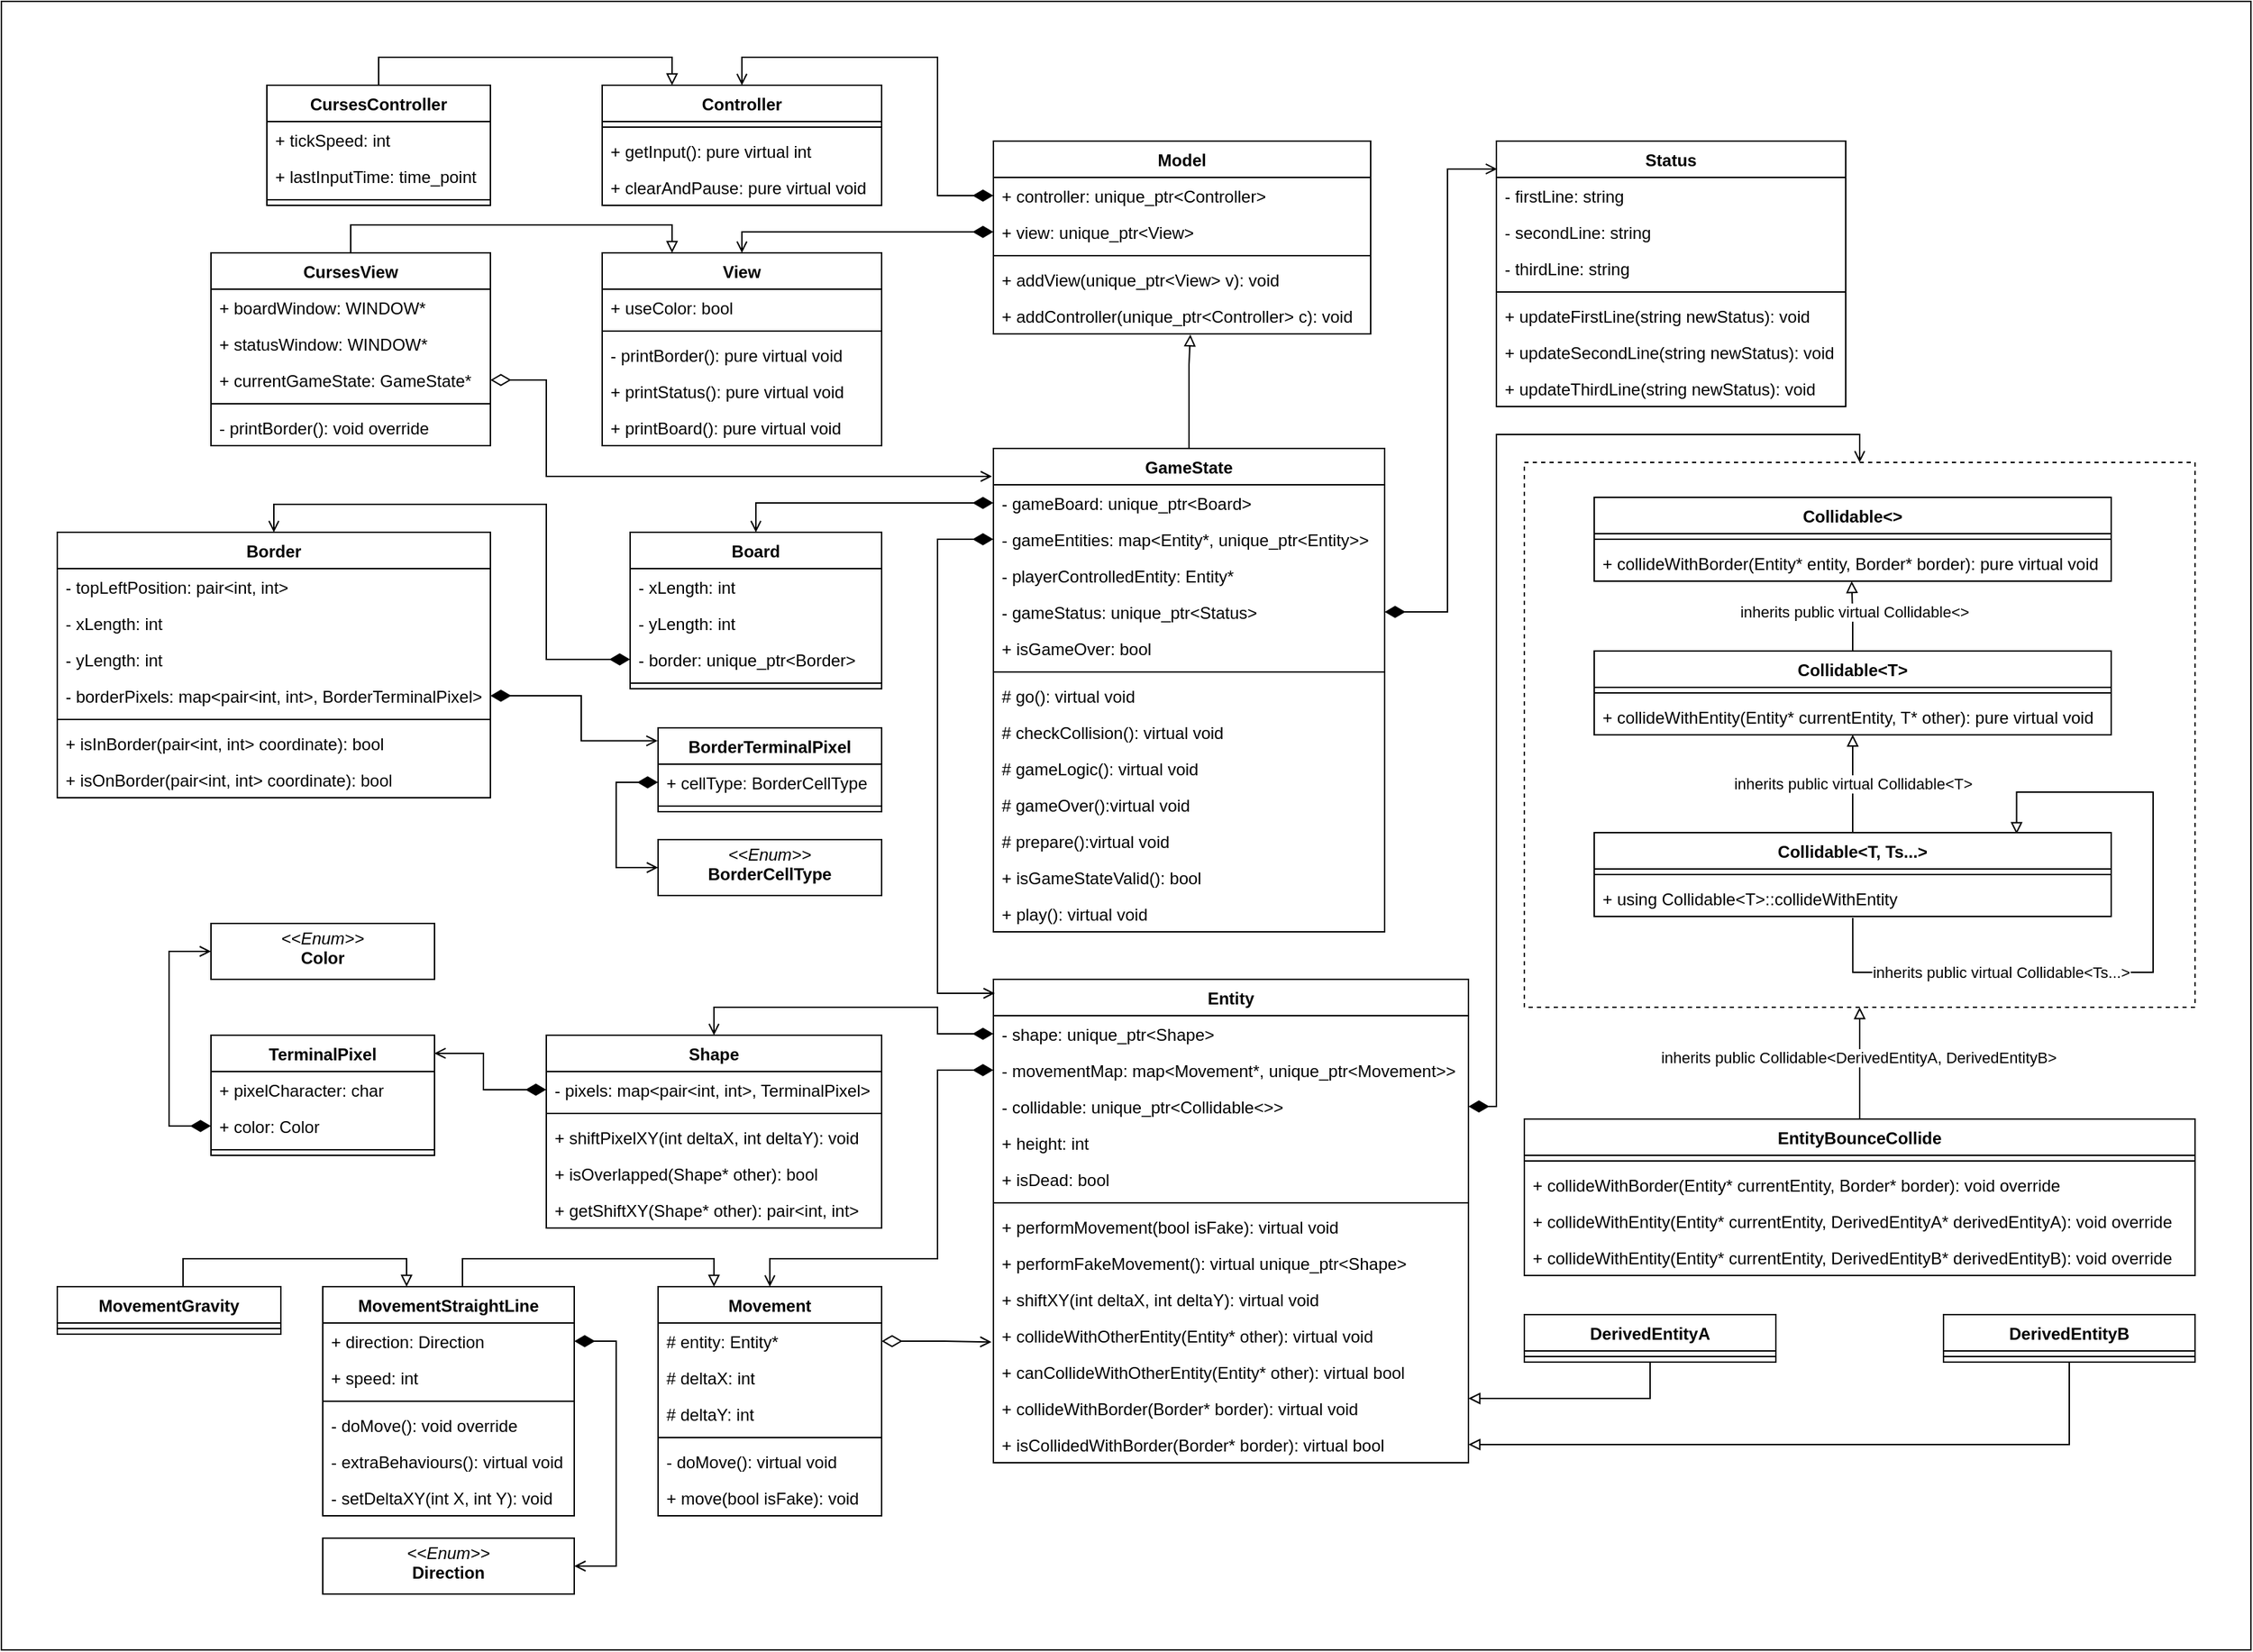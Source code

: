 <mxfile version="16.1.2" type="device"><diagram id="HzF0-aDVmrOK0U-vPDNI" name="Page-1"><mxGraphModel dx="2835" dy="1307" grid="1" gridSize="10" guides="1" tooltips="1" connect="1" arrows="1" fold="1" page="0" pageScale="1" pageWidth="850" pageHeight="1100" background="#ffffff" math="0" shadow="0"><root><mxCell id="0"/><mxCell id="1" parent="0"/><mxCell id="6IeJX4TeoGijfbnLctd6-26" value="" style="edgeStyle=orthogonalEdgeStyle;rounded=0;orthogonalLoop=1;jettySize=auto;html=1;endArrow=block;endFill=0;entryX=0.25;entryY=0;entryDx=0;entryDy=0;exitX=0.5;exitY=0;exitDx=0;exitDy=0;" edge="1" parent="1" source="6IeJX4TeoGijfbnLctd6-85" target="6IeJX4TeoGijfbnLctd6-92"><mxGeometry relative="1" as="geometry"><mxPoint x="-80" y="359" as="sourcePoint"/><mxPoint y="359" as="targetPoint"/><Array as="points"><mxPoint x="-180" y="300"/><mxPoint x="50" y="300"/></Array></mxGeometry></mxCell><mxCell id="6IeJX4TeoGijfbnLctd6-34" value="" style="edgeStyle=orthogonalEdgeStyle;rounded=0;orthogonalLoop=1;jettySize=auto;html=1;startArrow=none;startFill=0;endArrow=block;endFill=0;startSize=12;endSize=6;exitX=0.5;exitY=0;exitDx=0;exitDy=0;entryX=0.25;entryY=0;entryDx=0;entryDy=0;" edge="1" parent="1" source="6IeJX4TeoGijfbnLctd6-65" target="6IeJX4TeoGijfbnLctd6-70"><mxGeometry relative="1" as="geometry"><mxPoint x="-120" y="243" as="sourcePoint"/><mxPoint x="-40" y="242.682" as="targetPoint"/><Array as="points"><mxPoint x="-160" y="180"/><mxPoint x="50" y="180"/></Array></mxGeometry></mxCell><mxCell id="6IeJX4TeoGijfbnLctd6-54" value="BorderTerminalPixel" style="swimlane;fontStyle=1;align=center;verticalAlign=top;childLayout=stackLayout;horizontal=1;startSize=26;horizontalStack=0;resizeParent=1;resizeParentMax=0;resizeLast=0;collapsible=1;marginBottom=0;" vertex="1" parent="1"><mxGeometry x="40" y="660" width="160" height="60" as="geometry"/></mxCell><mxCell id="6IeJX4TeoGijfbnLctd6-55" value="+ cellType: BorderCellType" style="text;strokeColor=none;fillColor=none;align=left;verticalAlign=top;spacingLeft=4;spacingRight=4;overflow=hidden;rotatable=0;points=[[0,0.5],[1,0.5]];portConstraint=eastwest;" vertex="1" parent="6IeJX4TeoGijfbnLctd6-54"><mxGeometry y="26" width="160" height="26" as="geometry"/></mxCell><mxCell id="6IeJX4TeoGijfbnLctd6-56" value="" style="line;strokeWidth=1;fillColor=none;align=left;verticalAlign=middle;spacingTop=-1;spacingLeft=3;spacingRight=3;rotatable=0;labelPosition=right;points=[];portConstraint=eastwest;" vertex="1" parent="6IeJX4TeoGijfbnLctd6-54"><mxGeometry y="52" width="160" height="8" as="geometry"/></mxCell><mxCell id="6IeJX4TeoGijfbnLctd6-65" value="CursesController" style="swimlane;fontStyle=1;align=center;verticalAlign=top;childLayout=stackLayout;horizontal=1;startSize=26;horizontalStack=0;resizeParent=1;resizeParentMax=0;resizeLast=0;collapsible=1;marginBottom=0;" vertex="1" parent="1"><mxGeometry x="-240" y="200" width="160" height="86" as="geometry"/></mxCell><mxCell id="6IeJX4TeoGijfbnLctd6-69" value="+ tickSpeed: int" style="text;strokeColor=none;fillColor=none;align=left;verticalAlign=top;spacingLeft=4;spacingRight=4;overflow=hidden;rotatable=0;points=[[0,0.5],[1,0.5]];portConstraint=eastwest;" vertex="1" parent="6IeJX4TeoGijfbnLctd6-65"><mxGeometry y="26" width="160" height="26" as="geometry"/></mxCell><mxCell id="6IeJX4TeoGijfbnLctd6-66" value="+ lastInputTime: time_point" style="text;strokeColor=none;fillColor=none;align=left;verticalAlign=top;spacingLeft=4;spacingRight=4;overflow=hidden;rotatable=0;points=[[0,0.5],[1,0.5]];portConstraint=eastwest;" vertex="1" parent="6IeJX4TeoGijfbnLctd6-65"><mxGeometry y="52" width="160" height="26" as="geometry"/></mxCell><mxCell id="6IeJX4TeoGijfbnLctd6-67" value="" style="line;strokeWidth=1;fillColor=none;align=left;verticalAlign=middle;spacingTop=-1;spacingLeft=3;spacingRight=3;rotatable=0;labelPosition=right;points=[];portConstraint=eastwest;" vertex="1" parent="6IeJX4TeoGijfbnLctd6-65"><mxGeometry y="78" width="160" height="8" as="geometry"/></mxCell><mxCell id="6IeJX4TeoGijfbnLctd6-70" value="Controller" style="swimlane;fontStyle=1;align=center;verticalAlign=top;childLayout=stackLayout;horizontal=1;startSize=26;horizontalStack=0;resizeParent=1;resizeParentMax=0;resizeLast=0;collapsible=1;marginBottom=0;" vertex="1" parent="1"><mxGeometry y="200" width="200" height="86" as="geometry"/></mxCell><mxCell id="6IeJX4TeoGijfbnLctd6-72" value="" style="line;strokeWidth=1;fillColor=none;align=left;verticalAlign=middle;spacingTop=-1;spacingLeft=3;spacingRight=3;rotatable=0;labelPosition=right;points=[];portConstraint=eastwest;" vertex="1" parent="6IeJX4TeoGijfbnLctd6-70"><mxGeometry y="26" width="200" height="8" as="geometry"/></mxCell><mxCell id="6IeJX4TeoGijfbnLctd6-73" value="+ getInput(): pure virtual int" style="text;strokeColor=none;fillColor=none;align=left;verticalAlign=top;spacingLeft=4;spacingRight=4;overflow=hidden;rotatable=0;points=[[0,0.5],[1,0.5]];portConstraint=eastwest;" vertex="1" parent="6IeJX4TeoGijfbnLctd6-70"><mxGeometry y="34" width="200" height="26" as="geometry"/></mxCell><mxCell id="6IeJX4TeoGijfbnLctd6-74" value="+ clearAndPause: pure virtual void" style="text;strokeColor=none;fillColor=none;align=left;verticalAlign=top;spacingLeft=4;spacingRight=4;overflow=hidden;rotatable=0;points=[[0,0.5],[1,0.5]];portConstraint=eastwest;" vertex="1" parent="6IeJX4TeoGijfbnLctd6-70"><mxGeometry y="60" width="200" height="26" as="geometry"/></mxCell><mxCell id="6IeJX4TeoGijfbnLctd6-85" value="CursesView" style="swimlane;fontStyle=1;align=center;verticalAlign=top;childLayout=stackLayout;horizontal=1;startSize=26;horizontalStack=0;resizeParent=1;resizeParentMax=0;resizeLast=0;collapsible=1;marginBottom=0;" vertex="1" parent="1"><mxGeometry x="-280" y="320" width="200" height="138" as="geometry"/></mxCell><mxCell id="6IeJX4TeoGijfbnLctd6-86" value="+ boardWindow: WINDOW*" style="text;strokeColor=none;fillColor=none;align=left;verticalAlign=top;spacingLeft=4;spacingRight=4;overflow=hidden;rotatable=0;points=[[0,0.5],[1,0.5]];portConstraint=eastwest;" vertex="1" parent="6IeJX4TeoGijfbnLctd6-85"><mxGeometry y="26" width="200" height="26" as="geometry"/></mxCell><mxCell id="6IeJX4TeoGijfbnLctd6-90" value="+ statusWindow: WINDOW*" style="text;strokeColor=none;fillColor=none;align=left;verticalAlign=top;spacingLeft=4;spacingRight=4;overflow=hidden;rotatable=0;points=[[0,0.5],[1,0.5]];portConstraint=eastwest;" vertex="1" parent="6IeJX4TeoGijfbnLctd6-85"><mxGeometry y="52" width="200" height="26" as="geometry"/></mxCell><mxCell id="6IeJX4TeoGijfbnLctd6-91" value="+ currentGameState: GameState*" style="text;strokeColor=none;fillColor=none;align=left;verticalAlign=top;spacingLeft=4;spacingRight=4;overflow=hidden;rotatable=0;points=[[0,0.5],[1,0.5]];portConstraint=eastwest;" vertex="1" parent="6IeJX4TeoGijfbnLctd6-85"><mxGeometry y="78" width="200" height="26" as="geometry"/></mxCell><mxCell id="6IeJX4TeoGijfbnLctd6-87" value="" style="line;strokeWidth=1;fillColor=none;align=left;verticalAlign=middle;spacingTop=-1;spacingLeft=3;spacingRight=3;rotatable=0;labelPosition=right;points=[];portConstraint=eastwest;" vertex="1" parent="6IeJX4TeoGijfbnLctd6-85"><mxGeometry y="104" width="200" height="8" as="geometry"/></mxCell><mxCell id="6IeJX4TeoGijfbnLctd6-88" value="- printBorder(): void override" style="text;strokeColor=none;fillColor=none;align=left;verticalAlign=top;spacingLeft=4;spacingRight=4;overflow=hidden;rotatable=0;points=[[0,0.5],[1,0.5]];portConstraint=eastwest;" vertex="1" parent="6IeJX4TeoGijfbnLctd6-85"><mxGeometry y="112" width="200" height="26" as="geometry"/></mxCell><mxCell id="6IeJX4TeoGijfbnLctd6-92" value="View" style="swimlane;fontStyle=1;align=center;verticalAlign=top;childLayout=stackLayout;horizontal=1;startSize=26;horizontalStack=0;resizeParent=1;resizeParentMax=0;resizeLast=0;collapsible=1;marginBottom=0;" vertex="1" parent="1"><mxGeometry y="320" width="200" height="138" as="geometry"/></mxCell><mxCell id="6IeJX4TeoGijfbnLctd6-93" value="+ useColor: bool" style="text;strokeColor=none;fillColor=none;align=left;verticalAlign=top;spacingLeft=4;spacingRight=4;overflow=hidden;rotatable=0;points=[[0,0.5],[1,0.5]];portConstraint=eastwest;" vertex="1" parent="6IeJX4TeoGijfbnLctd6-92"><mxGeometry y="26" width="200" height="26" as="geometry"/></mxCell><mxCell id="6IeJX4TeoGijfbnLctd6-94" value="" style="line;strokeWidth=1;fillColor=none;align=left;verticalAlign=middle;spacingTop=-1;spacingLeft=3;spacingRight=3;rotatable=0;labelPosition=right;points=[];portConstraint=eastwest;" vertex="1" parent="6IeJX4TeoGijfbnLctd6-92"><mxGeometry y="52" width="200" height="8" as="geometry"/></mxCell><mxCell id="6IeJX4TeoGijfbnLctd6-95" value="- printBorder(): pure virtual void" style="text;strokeColor=none;fillColor=none;align=left;verticalAlign=top;spacingLeft=4;spacingRight=4;overflow=hidden;rotatable=0;points=[[0,0.5],[1,0.5]];portConstraint=eastwest;" vertex="1" parent="6IeJX4TeoGijfbnLctd6-92"><mxGeometry y="60" width="200" height="26" as="geometry"/></mxCell><mxCell id="6IeJX4TeoGijfbnLctd6-96" value="+ printStatus(): pure virtual void" style="text;strokeColor=none;fillColor=none;align=left;verticalAlign=top;spacingLeft=4;spacingRight=4;overflow=hidden;rotatable=0;points=[[0,0.5],[1,0.5]];portConstraint=eastwest;" vertex="1" parent="6IeJX4TeoGijfbnLctd6-92"><mxGeometry y="86" width="200" height="26" as="geometry"/></mxCell><mxCell id="6IeJX4TeoGijfbnLctd6-97" value="+ printBoard(): pure virtual void" style="text;strokeColor=none;fillColor=none;align=left;verticalAlign=top;spacingLeft=4;spacingRight=4;overflow=hidden;rotatable=0;points=[[0,0.5],[1,0.5]];portConstraint=eastwest;" vertex="1" parent="6IeJX4TeoGijfbnLctd6-92"><mxGeometry y="112" width="200" height="26" as="geometry"/></mxCell><mxCell id="6IeJX4TeoGijfbnLctd6-98" value="Model" style="swimlane;fontStyle=1;align=center;verticalAlign=top;childLayout=stackLayout;horizontal=1;startSize=26;horizontalStack=0;resizeParent=1;resizeParentMax=0;resizeLast=0;collapsible=1;marginBottom=0;" vertex="1" parent="1"><mxGeometry x="280" y="240" width="270" height="138" as="geometry"/></mxCell><mxCell id="6IeJX4TeoGijfbnLctd6-99" value="+ controller: unique_ptr&lt;Controller&gt;" style="text;strokeColor=none;fillColor=none;align=left;verticalAlign=top;spacingLeft=4;spacingRight=4;overflow=hidden;rotatable=0;points=[[0,0.5],[1,0.5]];portConstraint=eastwest;" vertex="1" parent="6IeJX4TeoGijfbnLctd6-98"><mxGeometry y="26" width="270" height="26" as="geometry"/></mxCell><mxCell id="6IeJX4TeoGijfbnLctd6-102" value="+ view: unique_ptr&lt;View&gt;" style="text;strokeColor=none;fillColor=none;align=left;verticalAlign=top;spacingLeft=4;spacingRight=4;overflow=hidden;rotatable=0;points=[[0,0.5],[1,0.5]];portConstraint=eastwest;" vertex="1" parent="6IeJX4TeoGijfbnLctd6-98"><mxGeometry y="52" width="270" height="26" as="geometry"/></mxCell><mxCell id="6IeJX4TeoGijfbnLctd6-100" value="" style="line;strokeWidth=1;fillColor=none;align=left;verticalAlign=middle;spacingTop=-1;spacingLeft=3;spacingRight=3;rotatable=0;labelPosition=right;points=[];portConstraint=eastwest;" vertex="1" parent="6IeJX4TeoGijfbnLctd6-98"><mxGeometry y="78" width="270" height="8" as="geometry"/></mxCell><mxCell id="6IeJX4TeoGijfbnLctd6-101" value="+ addView(unique_ptr&lt;View&gt; v): void" style="text;strokeColor=none;fillColor=none;align=left;verticalAlign=top;spacingLeft=4;spacingRight=4;overflow=hidden;rotatable=0;points=[[0,0.5],[1,0.5]];portConstraint=eastwest;" vertex="1" parent="6IeJX4TeoGijfbnLctd6-98"><mxGeometry y="86" width="270" height="26" as="geometry"/></mxCell><mxCell id="6IeJX4TeoGijfbnLctd6-103" value="+ addController(unique_ptr&lt;Controller&gt; c): void" style="text;strokeColor=none;fillColor=none;align=left;verticalAlign=top;spacingLeft=4;spacingRight=4;overflow=hidden;rotatable=0;points=[[0,0.5],[1,0.5]];portConstraint=eastwest;" vertex="1" parent="6IeJX4TeoGijfbnLctd6-98"><mxGeometry y="112" width="270" height="26" as="geometry"/></mxCell><mxCell id="6IeJX4TeoGijfbnLctd6-105" style="edgeStyle=orthogonalEdgeStyle;rounded=0;orthogonalLoop=1;jettySize=auto;html=1;entryX=0.5;entryY=0;entryDx=0;entryDy=0;startArrow=diamondThin;startFill=1;endArrow=open;endFill=0;startSize=12;endSize=6;" edge="1" parent="1" source="6IeJX4TeoGijfbnLctd6-99" target="6IeJX4TeoGijfbnLctd6-70"><mxGeometry relative="1" as="geometry"><Array as="points"><mxPoint x="240" y="279"/><mxPoint x="240" y="180"/><mxPoint x="100" y="180"/></Array></mxGeometry></mxCell><mxCell id="6IeJX4TeoGijfbnLctd6-106" style="edgeStyle=orthogonalEdgeStyle;rounded=0;orthogonalLoop=1;jettySize=auto;html=1;entryX=0.5;entryY=0;entryDx=0;entryDy=0;startArrow=diamondThin;startFill=1;endArrow=open;endFill=0;startSize=12;endSize=6;" edge="1" parent="1" source="6IeJX4TeoGijfbnLctd6-102" target="6IeJX4TeoGijfbnLctd6-92"><mxGeometry relative="1" as="geometry"><Array as="points"><mxPoint x="100" y="305"/></Array></mxGeometry></mxCell><mxCell id="6IeJX4TeoGijfbnLctd6-115" style="edgeStyle=orthogonalEdgeStyle;rounded=0;orthogonalLoop=1;jettySize=auto;html=1;startArrow=none;startFill=0;endArrow=block;endFill=0;startSize=12;endSize=6;entryX=0.522;entryY=1.017;entryDx=0;entryDy=0;entryPerimeter=0;" edge="1" parent="1" source="6IeJX4TeoGijfbnLctd6-107" target="6IeJX4TeoGijfbnLctd6-103"><mxGeometry relative="1" as="geometry"><mxPoint x="410" y="390" as="targetPoint"/><Array as="points"><mxPoint x="420" y="400"/><mxPoint x="421" y="400"/></Array></mxGeometry></mxCell><mxCell id="6IeJX4TeoGijfbnLctd6-107" value="GameState" style="swimlane;fontStyle=1;align=center;verticalAlign=top;childLayout=stackLayout;horizontal=1;startSize=26;horizontalStack=0;resizeParent=1;resizeParentMax=0;resizeLast=0;collapsible=1;marginBottom=0;" vertex="1" parent="1"><mxGeometry x="280" y="460" width="280" height="346" as="geometry"><mxRectangle x="280" y="460" width="100" height="26" as="alternateBounds"/></mxGeometry></mxCell><mxCell id="6IeJX4TeoGijfbnLctd6-108" value="- gameBoard: unique_ptr&lt;Board&gt;" style="text;strokeColor=none;fillColor=none;align=left;verticalAlign=top;spacingLeft=4;spacingRight=4;overflow=hidden;rotatable=0;points=[[0,0.5],[1,0.5]];portConstraint=eastwest;" vertex="1" parent="6IeJX4TeoGijfbnLctd6-107"><mxGeometry y="26" width="280" height="26" as="geometry"/></mxCell><mxCell id="6IeJX4TeoGijfbnLctd6-111" value="- gameEntities: map&lt;Entity*, unique_ptr&lt;Entity&gt;&gt;" style="text;strokeColor=none;fillColor=none;align=left;verticalAlign=top;spacingLeft=4;spacingRight=4;overflow=hidden;rotatable=0;points=[[0,0.5],[1,0.5]];portConstraint=eastwest;" vertex="1" parent="6IeJX4TeoGijfbnLctd6-107"><mxGeometry y="52" width="280" height="26" as="geometry"/></mxCell><mxCell id="6IeJX4TeoGijfbnLctd6-112" value="- playerControlledEntity: Entity*" style="text;strokeColor=none;fillColor=none;align=left;verticalAlign=top;spacingLeft=4;spacingRight=4;overflow=hidden;rotatable=0;points=[[0,0.5],[1,0.5]];portConstraint=eastwest;" vertex="1" parent="6IeJX4TeoGijfbnLctd6-107"><mxGeometry y="78" width="280" height="26" as="geometry"/></mxCell><mxCell id="6IeJX4TeoGijfbnLctd6-113" value="- gameStatus: unique_ptr&lt;Status&gt;" style="text;strokeColor=none;fillColor=none;align=left;verticalAlign=top;spacingLeft=4;spacingRight=4;overflow=hidden;rotatable=0;points=[[0,0.5],[1,0.5]];portConstraint=eastwest;" vertex="1" parent="6IeJX4TeoGijfbnLctd6-107"><mxGeometry y="104" width="280" height="26" as="geometry"/></mxCell><mxCell id="6IeJX4TeoGijfbnLctd6-148" value="+ isGameOver: bool" style="text;strokeColor=none;fillColor=none;align=left;verticalAlign=top;spacingLeft=4;spacingRight=4;overflow=hidden;rotatable=0;points=[[0,0.5],[1,0.5]];portConstraint=eastwest;" vertex="1" parent="6IeJX4TeoGijfbnLctd6-107"><mxGeometry y="130" width="280" height="26" as="geometry"/></mxCell><mxCell id="6IeJX4TeoGijfbnLctd6-109" value="" style="line;strokeWidth=1;fillColor=none;align=left;verticalAlign=middle;spacingTop=-1;spacingLeft=3;spacingRight=3;rotatable=0;labelPosition=right;points=[];portConstraint=eastwest;" vertex="1" parent="6IeJX4TeoGijfbnLctd6-107"><mxGeometry y="156" width="280" height="8" as="geometry"/></mxCell><mxCell id="6IeJX4TeoGijfbnLctd6-110" value="# go(): virtual void" style="text;strokeColor=none;fillColor=none;align=left;verticalAlign=top;spacingLeft=4;spacingRight=4;overflow=hidden;rotatable=0;points=[[0,0.5],[1,0.5]];portConstraint=eastwest;" vertex="1" parent="6IeJX4TeoGijfbnLctd6-107"><mxGeometry y="164" width="280" height="26" as="geometry"/></mxCell><mxCell id="6IeJX4TeoGijfbnLctd6-144" value="# checkCollision(): virtual void" style="text;strokeColor=none;fillColor=none;align=left;verticalAlign=top;spacingLeft=4;spacingRight=4;overflow=hidden;rotatable=0;points=[[0,0.5],[1,0.5]];portConstraint=eastwest;" vertex="1" parent="6IeJX4TeoGijfbnLctd6-107"><mxGeometry y="190" width="280" height="26" as="geometry"/></mxCell><mxCell id="6IeJX4TeoGijfbnLctd6-145" value="# gameLogic(): virtual void" style="text;strokeColor=none;fillColor=none;align=left;verticalAlign=top;spacingLeft=4;spacingRight=4;overflow=hidden;rotatable=0;points=[[0,0.5],[1,0.5]];portConstraint=eastwest;" vertex="1" parent="6IeJX4TeoGijfbnLctd6-107"><mxGeometry y="216" width="280" height="26" as="geometry"/></mxCell><mxCell id="6IeJX4TeoGijfbnLctd6-146" value="# gameOver():virtual void" style="text;strokeColor=none;fillColor=none;align=left;verticalAlign=top;spacingLeft=4;spacingRight=4;overflow=hidden;rotatable=0;points=[[0,0.5],[1,0.5]];portConstraint=eastwest;" vertex="1" parent="6IeJX4TeoGijfbnLctd6-107"><mxGeometry y="242" width="280" height="26" as="geometry"/></mxCell><mxCell id="6IeJX4TeoGijfbnLctd6-147" value="# prepare():virtual void" style="text;strokeColor=none;fillColor=none;align=left;verticalAlign=top;spacingLeft=4;spacingRight=4;overflow=hidden;rotatable=0;points=[[0,0.5],[1,0.5]];portConstraint=eastwest;" vertex="1" parent="6IeJX4TeoGijfbnLctd6-107"><mxGeometry y="268" width="280" height="26" as="geometry"/></mxCell><mxCell id="6IeJX4TeoGijfbnLctd6-149" value="+ isGameStateValid(): bool" style="text;strokeColor=none;fillColor=none;align=left;verticalAlign=top;spacingLeft=4;spacingRight=4;overflow=hidden;rotatable=0;points=[[0,0.5],[1,0.5]];portConstraint=eastwest;" vertex="1" parent="6IeJX4TeoGijfbnLctd6-107"><mxGeometry y="294" width="280" height="26" as="geometry"/></mxCell><mxCell id="6IeJX4TeoGijfbnLctd6-150" value="+ play(): virtual void" style="text;strokeColor=none;fillColor=none;align=left;verticalAlign=top;spacingLeft=4;spacingRight=4;overflow=hidden;rotatable=0;points=[[0,0.5],[1,0.5]];portConstraint=eastwest;" vertex="1" parent="6IeJX4TeoGijfbnLctd6-107"><mxGeometry y="320" width="280" height="26" as="geometry"/></mxCell><mxCell id="6IeJX4TeoGijfbnLctd6-116" style="edgeStyle=orthogonalEdgeStyle;rounded=0;orthogonalLoop=1;jettySize=auto;html=1;startArrow=diamondThin;startFill=0;endArrow=open;endFill=0;startSize=12;endSize=6;exitX=1;exitY=0.5;exitDx=0;exitDy=0;" edge="1" parent="1" source="6IeJX4TeoGijfbnLctd6-91"><mxGeometry relative="1" as="geometry"><mxPoint x="-100" y="411" as="sourcePoint"/><mxPoint x="279" y="480" as="targetPoint"/><Array as="points"><mxPoint x="-40" y="411"/><mxPoint x="-40" y="480"/></Array></mxGeometry></mxCell><mxCell id="6IeJX4TeoGijfbnLctd6-117" value="Board" style="swimlane;fontStyle=1;align=center;verticalAlign=top;childLayout=stackLayout;horizontal=1;startSize=26;horizontalStack=0;resizeParent=1;resizeParentMax=0;resizeLast=0;collapsible=1;marginBottom=0;" vertex="1" parent="1"><mxGeometry x="20" y="520" width="180" height="112" as="geometry"/></mxCell><mxCell id="6IeJX4TeoGijfbnLctd6-118" value="- xLength: int" style="text;strokeColor=none;fillColor=none;align=left;verticalAlign=top;spacingLeft=4;spacingRight=4;overflow=hidden;rotatable=0;points=[[0,0.5],[1,0.5]];portConstraint=eastwest;" vertex="1" parent="6IeJX4TeoGijfbnLctd6-117"><mxGeometry y="26" width="180" height="26" as="geometry"/></mxCell><mxCell id="6IeJX4TeoGijfbnLctd6-122" value="- yLength: int" style="text;strokeColor=none;fillColor=none;align=left;verticalAlign=top;spacingLeft=4;spacingRight=4;overflow=hidden;rotatable=0;points=[[0,0.5],[1,0.5]];portConstraint=eastwest;" vertex="1" parent="6IeJX4TeoGijfbnLctd6-117"><mxGeometry y="52" width="180" height="26" as="geometry"/></mxCell><mxCell id="6IeJX4TeoGijfbnLctd6-121" value="- border: unique_ptr&lt;Border&gt;" style="text;strokeColor=none;fillColor=none;align=left;verticalAlign=top;spacingLeft=4;spacingRight=4;overflow=hidden;rotatable=0;points=[[0,0.5],[1,0.5]];portConstraint=eastwest;" vertex="1" parent="6IeJX4TeoGijfbnLctd6-117"><mxGeometry y="78" width="180" height="26" as="geometry"/></mxCell><mxCell id="6IeJX4TeoGijfbnLctd6-119" value="" style="line;strokeWidth=1;fillColor=none;align=left;verticalAlign=middle;spacingTop=-1;spacingLeft=3;spacingRight=3;rotatable=0;labelPosition=right;points=[];portConstraint=eastwest;" vertex="1" parent="6IeJX4TeoGijfbnLctd6-117"><mxGeometry y="104" width="180" height="8" as="geometry"/></mxCell><mxCell id="6IeJX4TeoGijfbnLctd6-124" value="Border" style="swimlane;fontStyle=1;align=center;verticalAlign=top;childLayout=stackLayout;horizontal=1;startSize=26;horizontalStack=0;resizeParent=1;resizeParentMax=0;resizeLast=0;collapsible=1;marginBottom=0;" vertex="1" parent="1"><mxGeometry x="-390" y="520" width="310" height="190" as="geometry"/></mxCell><mxCell id="6IeJX4TeoGijfbnLctd6-125" value="- topLeftPosition: pair&lt;int, int&gt;" style="text;strokeColor=none;fillColor=none;align=left;verticalAlign=top;spacingLeft=4;spacingRight=4;overflow=hidden;rotatable=0;points=[[0,0.5],[1,0.5]];portConstraint=eastwest;" vertex="1" parent="6IeJX4TeoGijfbnLctd6-124"><mxGeometry y="26" width="310" height="26" as="geometry"/></mxCell><mxCell id="6IeJX4TeoGijfbnLctd6-129" value="- xLength: int" style="text;strokeColor=none;fillColor=none;align=left;verticalAlign=top;spacingLeft=4;spacingRight=4;overflow=hidden;rotatable=0;points=[[0,0.5],[1,0.5]];portConstraint=eastwest;" vertex="1" parent="6IeJX4TeoGijfbnLctd6-124"><mxGeometry y="52" width="310" height="26" as="geometry"/></mxCell><mxCell id="6IeJX4TeoGijfbnLctd6-130" value="- yLength: int" style="text;strokeColor=none;fillColor=none;align=left;verticalAlign=top;spacingLeft=4;spacingRight=4;overflow=hidden;rotatable=0;points=[[0,0.5],[1,0.5]];portConstraint=eastwest;" vertex="1" parent="6IeJX4TeoGijfbnLctd6-124"><mxGeometry y="78" width="310" height="26" as="geometry"/></mxCell><mxCell id="6IeJX4TeoGijfbnLctd6-206" value="- borderPixels: map&lt;pair&lt;int, int&gt;, BorderTerminalPixel&gt;" style="text;strokeColor=none;fillColor=none;align=left;verticalAlign=top;spacingLeft=4;spacingRight=4;overflow=hidden;rotatable=0;points=[[0,0.5],[1,0.5]];portConstraint=eastwest;" vertex="1" parent="6IeJX4TeoGijfbnLctd6-124"><mxGeometry y="104" width="310" height="26" as="geometry"/></mxCell><mxCell id="6IeJX4TeoGijfbnLctd6-126" value="" style="line;strokeWidth=1;fillColor=none;align=left;verticalAlign=middle;spacingTop=-1;spacingLeft=3;spacingRight=3;rotatable=0;labelPosition=right;points=[];portConstraint=eastwest;" vertex="1" parent="6IeJX4TeoGijfbnLctd6-124"><mxGeometry y="130" width="310" height="8" as="geometry"/></mxCell><mxCell id="6IeJX4TeoGijfbnLctd6-127" value="+ isInBorder(pair&lt;int, int&gt; coordinate): bool" style="text;strokeColor=none;fillColor=none;align=left;verticalAlign=top;spacingLeft=4;spacingRight=4;overflow=hidden;rotatable=0;points=[[0,0.5],[1,0.5]];portConstraint=eastwest;" vertex="1" parent="6IeJX4TeoGijfbnLctd6-124"><mxGeometry y="138" width="310" height="26" as="geometry"/></mxCell><mxCell id="6IeJX4TeoGijfbnLctd6-131" value="+ isOnBorder(pair&lt;int, int&gt; coordinate): bool" style="text;strokeColor=none;fillColor=none;align=left;verticalAlign=top;spacingLeft=4;spacingRight=4;overflow=hidden;rotatable=0;points=[[0,0.5],[1,0.5]];portConstraint=eastwest;" vertex="1" parent="6IeJX4TeoGijfbnLctd6-124"><mxGeometry y="164" width="310" height="26" as="geometry"/></mxCell><mxCell id="6IeJX4TeoGijfbnLctd6-132" style="edgeStyle=orthogonalEdgeStyle;rounded=0;orthogonalLoop=1;jettySize=auto;html=1;entryX=0.5;entryY=0;entryDx=0;entryDy=0;startArrow=diamondThin;startFill=1;endArrow=open;endFill=0;startSize=12;endSize=6;" edge="1" parent="1" source="6IeJX4TeoGijfbnLctd6-108" target="6IeJX4TeoGijfbnLctd6-117"><mxGeometry relative="1" as="geometry"/></mxCell><mxCell id="6IeJX4TeoGijfbnLctd6-133" style="edgeStyle=orthogonalEdgeStyle;rounded=0;orthogonalLoop=1;jettySize=auto;html=1;entryX=0.5;entryY=0;entryDx=0;entryDy=0;startArrow=diamondThin;startFill=1;endArrow=open;endFill=0;startSize=12;endSize=6;" edge="1" parent="1" source="6IeJX4TeoGijfbnLctd6-121" target="6IeJX4TeoGijfbnLctd6-124"><mxGeometry relative="1" as="geometry"><Array as="points"><mxPoint x="-40" y="611"/><mxPoint x="-40" y="500"/><mxPoint x="-235" y="500"/></Array></mxGeometry></mxCell><mxCell id="6IeJX4TeoGijfbnLctd6-135" value="Status" style="swimlane;fontStyle=1;align=center;verticalAlign=top;childLayout=stackLayout;horizontal=1;startSize=26;horizontalStack=0;resizeParent=1;resizeParentMax=0;resizeLast=0;collapsible=1;marginBottom=0;" vertex="1" parent="1"><mxGeometry x="640" y="240" width="250" height="190" as="geometry"/></mxCell><mxCell id="6IeJX4TeoGijfbnLctd6-136" value="- firstLine: string " style="text;strokeColor=none;fillColor=none;align=left;verticalAlign=top;spacingLeft=4;spacingRight=4;overflow=hidden;rotatable=0;points=[[0,0.5],[1,0.5]];portConstraint=eastwest;" vertex="1" parent="6IeJX4TeoGijfbnLctd6-135"><mxGeometry y="26" width="250" height="26" as="geometry"/></mxCell><mxCell id="6IeJX4TeoGijfbnLctd6-139" value="- secondLine: string" style="text;strokeColor=none;fillColor=none;align=left;verticalAlign=top;spacingLeft=4;spacingRight=4;overflow=hidden;rotatable=0;points=[[0,0.5],[1,0.5]];portConstraint=eastwest;" vertex="1" parent="6IeJX4TeoGijfbnLctd6-135"><mxGeometry y="52" width="250" height="26" as="geometry"/></mxCell><mxCell id="6IeJX4TeoGijfbnLctd6-140" value="- thirdLine: string" style="text;strokeColor=none;fillColor=none;align=left;verticalAlign=top;spacingLeft=4;spacingRight=4;overflow=hidden;rotatable=0;points=[[0,0.5],[1,0.5]];portConstraint=eastwest;" vertex="1" parent="6IeJX4TeoGijfbnLctd6-135"><mxGeometry y="78" width="250" height="26" as="geometry"/></mxCell><mxCell id="6IeJX4TeoGijfbnLctd6-137" value="" style="line;strokeWidth=1;fillColor=none;align=left;verticalAlign=middle;spacingTop=-1;spacingLeft=3;spacingRight=3;rotatable=0;labelPosition=right;points=[];portConstraint=eastwest;" vertex="1" parent="6IeJX4TeoGijfbnLctd6-135"><mxGeometry y="104" width="250" height="8" as="geometry"/></mxCell><mxCell id="6IeJX4TeoGijfbnLctd6-138" value="+ updateFirstLine(string newStatus): void" style="text;strokeColor=none;fillColor=none;align=left;verticalAlign=top;spacingLeft=4;spacingRight=4;overflow=hidden;rotatable=0;points=[[0,0.5],[1,0.5]];portConstraint=eastwest;" vertex="1" parent="6IeJX4TeoGijfbnLctd6-135"><mxGeometry y="112" width="250" height="26" as="geometry"/></mxCell><mxCell id="6IeJX4TeoGijfbnLctd6-141" value="+ updateSecondLine(string newStatus): void" style="text;strokeColor=none;fillColor=none;align=left;verticalAlign=top;spacingLeft=4;spacingRight=4;overflow=hidden;rotatable=0;points=[[0,0.5],[1,0.5]];portConstraint=eastwest;" vertex="1" parent="6IeJX4TeoGijfbnLctd6-135"><mxGeometry y="138" width="250" height="26" as="geometry"/></mxCell><mxCell id="6IeJX4TeoGijfbnLctd6-142" value="+ updateThirdLine(string newStatus): void" style="text;strokeColor=none;fillColor=none;align=left;verticalAlign=top;spacingLeft=4;spacingRight=4;overflow=hidden;rotatable=0;points=[[0,0.5],[1,0.5]];portConstraint=eastwest;" vertex="1" parent="6IeJX4TeoGijfbnLctd6-135"><mxGeometry y="164" width="250" height="26" as="geometry"/></mxCell><mxCell id="6IeJX4TeoGijfbnLctd6-143" style="edgeStyle=orthogonalEdgeStyle;rounded=0;orthogonalLoop=1;jettySize=auto;html=1;entryX=0.002;entryY=0.105;entryDx=0;entryDy=0;entryPerimeter=0;startArrow=diamondThin;startFill=1;endArrow=open;endFill=0;startSize=12;endSize=6;" edge="1" parent="1" source="6IeJX4TeoGijfbnLctd6-113" target="6IeJX4TeoGijfbnLctd6-135"><mxGeometry relative="1" as="geometry"/></mxCell><mxCell id="6IeJX4TeoGijfbnLctd6-154" value="Entity" style="swimlane;fontStyle=1;align=center;verticalAlign=top;childLayout=stackLayout;horizontal=1;startSize=26;horizontalStack=0;resizeParent=1;resizeParentMax=0;resizeLast=0;collapsible=1;marginBottom=0;" vertex="1" parent="1"><mxGeometry x="280" y="840" width="340" height="346" as="geometry"/></mxCell><mxCell id="6IeJX4TeoGijfbnLctd6-155" value="- shape: unique_ptr&lt;Shape&gt;" style="text;strokeColor=none;fillColor=none;align=left;verticalAlign=top;spacingLeft=4;spacingRight=4;overflow=hidden;rotatable=0;points=[[0,0.5],[1,0.5]];portConstraint=eastwest;" vertex="1" parent="6IeJX4TeoGijfbnLctd6-154"><mxGeometry y="26" width="340" height="26" as="geometry"/></mxCell><mxCell id="6IeJX4TeoGijfbnLctd6-158" value="- movementMap: map&lt;Movement*, unique_ptr&lt;Movement&gt;&gt;" style="text;strokeColor=none;fillColor=none;align=left;verticalAlign=top;spacingLeft=4;spacingRight=4;overflow=hidden;rotatable=0;points=[[0,0.5],[1,0.5]];portConstraint=eastwest;" vertex="1" parent="6IeJX4TeoGijfbnLctd6-154"><mxGeometry y="52" width="340" height="26" as="geometry"/></mxCell><mxCell id="6IeJX4TeoGijfbnLctd6-159" value="- collidable: unique_ptr&lt;Collidable&lt;&gt;&gt;" style="text;strokeColor=none;fillColor=none;align=left;verticalAlign=top;spacingLeft=4;spacingRight=4;overflow=hidden;rotatable=0;points=[[0,0.5],[1,0.5]];portConstraint=eastwest;" vertex="1" parent="6IeJX4TeoGijfbnLctd6-154"><mxGeometry y="78" width="340" height="26" as="geometry"/></mxCell><mxCell id="6IeJX4TeoGijfbnLctd6-196" value="+ height: int" style="text;strokeColor=none;fillColor=none;align=left;verticalAlign=top;spacingLeft=4;spacingRight=4;overflow=hidden;rotatable=0;points=[[0,0.5],[1,0.5]];portConstraint=eastwest;" vertex="1" parent="6IeJX4TeoGijfbnLctd6-154"><mxGeometry y="104" width="340" height="26" as="geometry"/></mxCell><mxCell id="6IeJX4TeoGijfbnLctd6-197" value="+ isDead: bool" style="text;strokeColor=none;fillColor=none;align=left;verticalAlign=top;spacingLeft=4;spacingRight=4;overflow=hidden;rotatable=0;points=[[0,0.5],[1,0.5]];portConstraint=eastwest;" vertex="1" parent="6IeJX4TeoGijfbnLctd6-154"><mxGeometry y="130" width="340" height="26" as="geometry"/></mxCell><mxCell id="6IeJX4TeoGijfbnLctd6-156" value="" style="line;strokeWidth=1;fillColor=none;align=left;verticalAlign=middle;spacingTop=-1;spacingLeft=3;spacingRight=3;rotatable=0;labelPosition=right;points=[];portConstraint=eastwest;" vertex="1" parent="6IeJX4TeoGijfbnLctd6-154"><mxGeometry y="156" width="340" height="8" as="geometry"/></mxCell><mxCell id="6IeJX4TeoGijfbnLctd6-157" value="+ performMovement(bool isFake): virtual void" style="text;strokeColor=none;fillColor=none;align=left;verticalAlign=top;spacingLeft=4;spacingRight=4;overflow=hidden;rotatable=0;points=[[0,0.5],[1,0.5]];portConstraint=eastwest;" vertex="1" parent="6IeJX4TeoGijfbnLctd6-154"><mxGeometry y="164" width="340" height="26" as="geometry"/></mxCell><mxCell id="6IeJX4TeoGijfbnLctd6-160" value="+ performFakeMovement(): virtual unique_ptr&lt;Shape&gt;" style="text;strokeColor=none;fillColor=none;align=left;verticalAlign=top;spacingLeft=4;spacingRight=4;overflow=hidden;rotatable=0;points=[[0,0.5],[1,0.5]];portConstraint=eastwest;" vertex="1" parent="6IeJX4TeoGijfbnLctd6-154"><mxGeometry y="190" width="340" height="26" as="geometry"/></mxCell><mxCell id="6IeJX4TeoGijfbnLctd6-161" value="+ shiftXY(int deltaX, int deltaY): virtual void" style="text;strokeColor=none;fillColor=none;align=left;verticalAlign=top;spacingLeft=4;spacingRight=4;overflow=hidden;rotatable=0;points=[[0,0.5],[1,0.5]];portConstraint=eastwest;" vertex="1" parent="6IeJX4TeoGijfbnLctd6-154"><mxGeometry y="216" width="340" height="26" as="geometry"/></mxCell><mxCell id="6IeJX4TeoGijfbnLctd6-200" value="+ collideWithOtherEntity(Entity* other): virtual void" style="text;strokeColor=none;fillColor=none;align=left;verticalAlign=top;spacingLeft=4;spacingRight=4;overflow=hidden;rotatable=0;points=[[0,0.5],[1,0.5]];portConstraint=eastwest;" vertex="1" parent="6IeJX4TeoGijfbnLctd6-154"><mxGeometry y="242" width="340" height="26" as="geometry"/></mxCell><mxCell id="6IeJX4TeoGijfbnLctd6-198" value="+ canCollideWithOtherEntity(Entity* other): virtual bool" style="text;strokeColor=none;fillColor=none;align=left;verticalAlign=top;spacingLeft=4;spacingRight=4;overflow=hidden;rotatable=0;points=[[0,0.5],[1,0.5]];portConstraint=eastwest;" vertex="1" parent="6IeJX4TeoGijfbnLctd6-154"><mxGeometry y="268" width="340" height="26" as="geometry"/></mxCell><mxCell id="6IeJX4TeoGijfbnLctd6-199" value="+ collideWithBorder(Border* border): virtual void" style="text;strokeColor=none;fillColor=none;align=left;verticalAlign=top;spacingLeft=4;spacingRight=4;overflow=hidden;rotatable=0;points=[[0,0.5],[1,0.5]];portConstraint=eastwest;" vertex="1" parent="6IeJX4TeoGijfbnLctd6-154"><mxGeometry y="294" width="340" height="26" as="geometry"/></mxCell><mxCell id="6IeJX4TeoGijfbnLctd6-162" value="+ isCollidedWithBorder(Border* border): virtual bool" style="text;strokeColor=none;fillColor=none;align=left;verticalAlign=top;spacingLeft=4;spacingRight=4;overflow=hidden;rotatable=0;points=[[0,0.5],[1,0.5]];portConstraint=eastwest;" vertex="1" parent="6IeJX4TeoGijfbnLctd6-154"><mxGeometry y="320" width="340" height="26" as="geometry"/></mxCell><mxCell id="6IeJX4TeoGijfbnLctd6-163" style="edgeStyle=orthogonalEdgeStyle;rounded=0;orthogonalLoop=1;jettySize=auto;html=1;startArrow=diamondThin;startFill=1;endArrow=open;endFill=0;startSize=12;endSize=6;" edge="1" parent="1" source="6IeJX4TeoGijfbnLctd6-111"><mxGeometry relative="1" as="geometry"><mxPoint x="281" y="850" as="targetPoint"/><Array as="points"><mxPoint x="240" y="525"/><mxPoint x="240" y="850"/><mxPoint x="281" y="850"/></Array></mxGeometry></mxCell><mxCell id="6IeJX4TeoGijfbnLctd6-164" value="Shape" style="swimlane;fontStyle=1;align=center;verticalAlign=top;childLayout=stackLayout;horizontal=1;startSize=26;horizontalStack=0;resizeParent=1;resizeParentMax=0;resizeLast=0;collapsible=1;marginBottom=0;" vertex="1" parent="1"><mxGeometry x="-40" y="880" width="240" height="138" as="geometry"/></mxCell><mxCell id="6IeJX4TeoGijfbnLctd6-165" value="- pixels: map&lt;pair&lt;int, int&gt;, TerminalPixel&gt;" style="text;strokeColor=none;fillColor=none;align=left;verticalAlign=top;spacingLeft=4;spacingRight=4;overflow=hidden;rotatable=0;points=[[0,0.5],[1,0.5]];portConstraint=eastwest;" vertex="1" parent="6IeJX4TeoGijfbnLctd6-164"><mxGeometry y="26" width="240" height="26" as="geometry"/></mxCell><mxCell id="6IeJX4TeoGijfbnLctd6-166" value="" style="line;strokeWidth=1;fillColor=none;align=left;verticalAlign=middle;spacingTop=-1;spacingLeft=3;spacingRight=3;rotatable=0;labelPosition=right;points=[];portConstraint=eastwest;" vertex="1" parent="6IeJX4TeoGijfbnLctd6-164"><mxGeometry y="52" width="240" height="8" as="geometry"/></mxCell><mxCell id="6IeJX4TeoGijfbnLctd6-167" value="+ shiftPixelXY(int deltaX, int deltaY): void" style="text;strokeColor=none;fillColor=none;align=left;verticalAlign=top;spacingLeft=4;spacingRight=4;overflow=hidden;rotatable=0;points=[[0,0.5],[1,0.5]];portConstraint=eastwest;" vertex="1" parent="6IeJX4TeoGijfbnLctd6-164"><mxGeometry y="60" width="240" height="26" as="geometry"/></mxCell><mxCell id="6IeJX4TeoGijfbnLctd6-201" value="+ isOverlapped(Shape* other): bool" style="text;strokeColor=none;fillColor=none;align=left;verticalAlign=top;spacingLeft=4;spacingRight=4;overflow=hidden;rotatable=0;points=[[0,0.5],[1,0.5]];portConstraint=eastwest;" vertex="1" parent="6IeJX4TeoGijfbnLctd6-164"><mxGeometry y="86" width="240" height="26" as="geometry"/></mxCell><mxCell id="6IeJX4TeoGijfbnLctd6-202" value="+ getShiftXY(Shape* other): pair&lt;int, int&gt;" style="text;strokeColor=none;fillColor=none;align=left;verticalAlign=top;spacingLeft=4;spacingRight=4;overflow=hidden;rotatable=0;points=[[0,0.5],[1,0.5]];portConstraint=eastwest;" vertex="1" parent="6IeJX4TeoGijfbnLctd6-164"><mxGeometry y="112" width="240" height="26" as="geometry"/></mxCell><mxCell id="6IeJX4TeoGijfbnLctd6-168" value="TerminalPixel" style="swimlane;fontStyle=1;align=center;verticalAlign=top;childLayout=stackLayout;horizontal=1;startSize=26;horizontalStack=0;resizeParent=1;resizeParentMax=0;resizeLast=0;collapsible=1;marginBottom=0;" vertex="1" parent="1"><mxGeometry x="-280" y="880" width="160" height="86" as="geometry"/></mxCell><mxCell id="6IeJX4TeoGijfbnLctd6-169" value="+ pixelCharacter: char" style="text;strokeColor=none;fillColor=none;align=left;verticalAlign=top;spacingLeft=4;spacingRight=4;overflow=hidden;rotatable=0;points=[[0,0.5],[1,0.5]];portConstraint=eastwest;" vertex="1" parent="6IeJX4TeoGijfbnLctd6-168"><mxGeometry y="26" width="160" height="26" as="geometry"/></mxCell><mxCell id="6IeJX4TeoGijfbnLctd6-213" value="+ color: Color" style="text;strokeColor=none;fillColor=none;align=left;verticalAlign=top;spacingLeft=4;spacingRight=4;overflow=hidden;rotatable=0;points=[[0,0.5],[1,0.5]];portConstraint=eastwest;" vertex="1" parent="6IeJX4TeoGijfbnLctd6-168"><mxGeometry y="52" width="160" height="26" as="geometry"/></mxCell><mxCell id="6IeJX4TeoGijfbnLctd6-170" value="" style="line;strokeWidth=1;fillColor=none;align=left;verticalAlign=middle;spacingTop=-1;spacingLeft=3;spacingRight=3;rotatable=0;labelPosition=right;points=[];portConstraint=eastwest;" vertex="1" parent="6IeJX4TeoGijfbnLctd6-168"><mxGeometry y="78" width="160" height="8" as="geometry"/></mxCell><mxCell id="6IeJX4TeoGijfbnLctd6-172" value="Movement" style="swimlane;fontStyle=1;align=center;verticalAlign=top;childLayout=stackLayout;horizontal=1;startSize=26;horizontalStack=0;resizeParent=1;resizeParentMax=0;resizeLast=0;collapsible=1;marginBottom=0;" vertex="1" parent="1"><mxGeometry x="40" y="1060" width="160" height="164" as="geometry"/></mxCell><mxCell id="6IeJX4TeoGijfbnLctd6-173" value="# entity: Entity*" style="text;strokeColor=none;fillColor=none;align=left;verticalAlign=top;spacingLeft=4;spacingRight=4;overflow=hidden;rotatable=0;points=[[0,0.5],[1,0.5]];portConstraint=eastwest;" vertex="1" parent="6IeJX4TeoGijfbnLctd6-172"><mxGeometry y="26" width="160" height="26" as="geometry"/></mxCell><mxCell id="6IeJX4TeoGijfbnLctd6-203" value="# deltaX: int" style="text;strokeColor=none;fillColor=none;align=left;verticalAlign=top;spacingLeft=4;spacingRight=4;overflow=hidden;rotatable=0;points=[[0,0.5],[1,0.5]];portConstraint=eastwest;" vertex="1" parent="6IeJX4TeoGijfbnLctd6-172"><mxGeometry y="52" width="160" height="26" as="geometry"/></mxCell><mxCell id="6IeJX4TeoGijfbnLctd6-204" value="# deltaY: int" style="text;strokeColor=none;fillColor=none;align=left;verticalAlign=top;spacingLeft=4;spacingRight=4;overflow=hidden;rotatable=0;points=[[0,0.5],[1,0.5]];portConstraint=eastwest;" vertex="1" parent="6IeJX4TeoGijfbnLctd6-172"><mxGeometry y="78" width="160" height="26" as="geometry"/></mxCell><mxCell id="6IeJX4TeoGijfbnLctd6-174" value="" style="line;strokeWidth=1;fillColor=none;align=left;verticalAlign=middle;spacingTop=-1;spacingLeft=3;spacingRight=3;rotatable=0;labelPosition=right;points=[];portConstraint=eastwest;" vertex="1" parent="6IeJX4TeoGijfbnLctd6-172"><mxGeometry y="104" width="160" height="8" as="geometry"/></mxCell><mxCell id="6IeJX4TeoGijfbnLctd6-175" value="- doMove(): virtual void" style="text;strokeColor=none;fillColor=none;align=left;verticalAlign=top;spacingLeft=4;spacingRight=4;overflow=hidden;rotatable=0;points=[[0,0.5],[1,0.5]];portConstraint=eastwest;" vertex="1" parent="6IeJX4TeoGijfbnLctd6-172"><mxGeometry y="112" width="160" height="26" as="geometry"/></mxCell><mxCell id="6IeJX4TeoGijfbnLctd6-205" value="+ move(bool isFake): void" style="text;strokeColor=none;fillColor=none;align=left;verticalAlign=top;spacingLeft=4;spacingRight=4;overflow=hidden;rotatable=0;points=[[0,0.5],[1,0.5]];portConstraint=eastwest;" vertex="1" parent="6IeJX4TeoGijfbnLctd6-172"><mxGeometry y="138" width="160" height="26" as="geometry"/></mxCell><mxCell id="6IeJX4TeoGijfbnLctd6-227" style="edgeStyle=orthogonalEdgeStyle;rounded=0;orthogonalLoop=1;jettySize=auto;html=1;startArrow=none;startFill=0;endArrow=block;endFill=0;startSize=12;endSize=6;entryX=0.817;entryY=-0.001;entryDx=0;entryDy=0;entryPerimeter=0;" edge="1" parent="1"><mxGeometry relative="1" as="geometry"><mxPoint x="1012.29" y="735.97" as="targetPoint"/><mxPoint x="895.059" y="796.03" as="sourcePoint"/><Array as="points"><mxPoint x="895" y="834.97"/><mxPoint x="1110" y="834.97"/><mxPoint x="1110" y="705.97"/><mxPoint x="1012" y="705.97"/></Array></mxGeometry></mxCell><mxCell id="6IeJX4TeoGijfbnLctd6-232" value="inherits public virtual Collidable&amp;lt;Ts...&amp;gt;" style="edgeLabel;html=1;align=center;verticalAlign=middle;resizable=0;points=[];" vertex="1" connectable="0" parent="6IeJX4TeoGijfbnLctd6-227"><mxGeometry x="-0.211" y="1" relative="1" as="geometry"><mxPoint x="-57" y="1" as="offset"/></mxGeometry></mxCell><mxCell id="6IeJX4TeoGijfbnLctd6-234" value="inherits public virtual Collidable&amp;lt;T&amp;gt;" style="edgeStyle=orthogonalEdgeStyle;rounded=0;orthogonalLoop=1;jettySize=auto;html=1;entryX=0.5;entryY=0.998;entryDx=0;entryDy=0;entryPerimeter=0;startArrow=none;startFill=0;endArrow=block;endFill=0;startSize=12;endSize=6;" edge="1" parent="1" source="6IeJX4TeoGijfbnLctd6-176" target="6IeJX4TeoGijfbnLctd6-183"><mxGeometry relative="1" as="geometry"/></mxCell><mxCell id="6IeJX4TeoGijfbnLctd6-176" value="Collidable&lt;T, Ts...&gt;" style="swimlane;fontStyle=1;align=center;verticalAlign=top;childLayout=stackLayout;horizontal=1;startSize=26;horizontalStack=0;resizeParent=1;resizeParentMax=0;resizeLast=0;collapsible=1;marginBottom=0;" vertex="1" parent="1"><mxGeometry x="710" y="734.97" width="370" height="60" as="geometry"/></mxCell><mxCell id="6IeJX4TeoGijfbnLctd6-178" value="" style="line;strokeWidth=1;fillColor=none;align=left;verticalAlign=middle;spacingTop=-1;spacingLeft=3;spacingRight=3;rotatable=0;labelPosition=right;points=[];portConstraint=eastwest;" vertex="1" parent="6IeJX4TeoGijfbnLctd6-176"><mxGeometry y="26" width="370" height="8" as="geometry"/></mxCell><mxCell id="6IeJX4TeoGijfbnLctd6-179" value="+ using Collidable&lt;T&gt;::collideWithEntity" style="text;strokeColor=none;fillColor=none;align=left;verticalAlign=top;spacingLeft=4;spacingRight=4;overflow=hidden;rotatable=0;points=[[0,0.5],[1,0.5]];portConstraint=eastwest;" vertex="1" parent="6IeJX4TeoGijfbnLctd6-176"><mxGeometry y="34" width="370" height="26" as="geometry"/></mxCell><mxCell id="6IeJX4TeoGijfbnLctd6-229" style="edgeStyle=orthogonalEdgeStyle;rounded=0;orthogonalLoop=1;jettySize=auto;html=1;entryX=0.498;entryY=1;entryDx=0;entryDy=0;entryPerimeter=0;startArrow=none;startFill=0;endArrow=block;endFill=0;startSize=12;endSize=6;" edge="1" parent="1" source="6IeJX4TeoGijfbnLctd6-180" target="6IeJX4TeoGijfbnLctd6-187"><mxGeometry relative="1" as="geometry"/></mxCell><mxCell id="6IeJX4TeoGijfbnLctd6-230" value="inherits public virtual Collidable&amp;lt;&amp;gt;" style="edgeLabel;html=1;align=center;verticalAlign=middle;resizable=0;points=[];" vertex="1" connectable="0" parent="6IeJX4TeoGijfbnLctd6-229"><mxGeometry x="0.147" y="-1" relative="1" as="geometry"><mxPoint as="offset"/></mxGeometry></mxCell><mxCell id="6IeJX4TeoGijfbnLctd6-180" value="Collidable&lt;T&gt;" style="swimlane;fontStyle=1;align=center;verticalAlign=top;childLayout=stackLayout;horizontal=1;startSize=26;horizontalStack=0;resizeParent=1;resizeParentMax=0;resizeLast=0;collapsible=1;marginBottom=0;" vertex="1" parent="1"><mxGeometry x="710" y="604.97" width="370" height="60" as="geometry"/></mxCell><mxCell id="6IeJX4TeoGijfbnLctd6-182" value="" style="line;strokeWidth=1;fillColor=none;align=left;verticalAlign=middle;spacingTop=-1;spacingLeft=3;spacingRight=3;rotatable=0;labelPosition=right;points=[];portConstraint=eastwest;" vertex="1" parent="6IeJX4TeoGijfbnLctd6-180"><mxGeometry y="26" width="370" height="8" as="geometry"/></mxCell><mxCell id="6IeJX4TeoGijfbnLctd6-183" value="+ collideWithEntity(Entity* currentEntity, T* other): pure virtual void" style="text;strokeColor=none;fillColor=none;align=left;verticalAlign=top;spacingLeft=4;spacingRight=4;overflow=hidden;rotatable=0;points=[[0,0.5],[1,0.5]];portConstraint=eastwest;" vertex="1" parent="6IeJX4TeoGijfbnLctd6-180"><mxGeometry y="34" width="370" height="26" as="geometry"/></mxCell><mxCell id="6IeJX4TeoGijfbnLctd6-184" value="Collidable&lt;&gt;" style="swimlane;fontStyle=1;align=center;verticalAlign=top;childLayout=stackLayout;horizontal=1;startSize=26;horizontalStack=0;resizeParent=1;resizeParentMax=0;resizeLast=0;collapsible=1;marginBottom=0;" vertex="1" parent="1"><mxGeometry x="710" y="494.97" width="370" height="60" as="geometry"/></mxCell><mxCell id="6IeJX4TeoGijfbnLctd6-186" value="" style="line;strokeWidth=1;fillColor=none;align=left;verticalAlign=middle;spacingTop=-1;spacingLeft=3;spacingRight=3;rotatable=0;labelPosition=right;points=[];portConstraint=eastwest;" vertex="1" parent="6IeJX4TeoGijfbnLctd6-184"><mxGeometry y="26" width="370" height="8" as="geometry"/></mxCell><mxCell id="6IeJX4TeoGijfbnLctd6-187" value="+ collideWithBorder(Entity* entity, Border* border): pure virtual void" style="text;strokeColor=none;fillColor=none;align=left;verticalAlign=top;spacingLeft=4;spacingRight=4;overflow=hidden;rotatable=0;points=[[0,0.5],[1,0.5]];portConstraint=eastwest;" vertex="1" parent="6IeJX4TeoGijfbnLctd6-184"><mxGeometry y="34" width="370" height="26" as="geometry"/></mxCell><mxCell id="6IeJX4TeoGijfbnLctd6-226" style="edgeStyle=orthogonalEdgeStyle;rounded=0;orthogonalLoop=1;jettySize=auto;html=1;startArrow=none;startFill=0;endArrow=block;endFill=0;startSize=12;endSize=6;" edge="1" parent="1" source="6IeJX4TeoGijfbnLctd6-188" target="6IeJX4TeoGijfbnLctd6-192"><mxGeometry relative="1" as="geometry"><Array as="points"><mxPoint x="-300" y="1040"/><mxPoint x="-140" y="1040"/></Array></mxGeometry></mxCell><mxCell id="6IeJX4TeoGijfbnLctd6-188" value="MovementGravity" style="swimlane;fontStyle=1;align=center;verticalAlign=top;childLayout=stackLayout;horizontal=1;startSize=26;horizontalStack=0;resizeParent=1;resizeParentMax=0;resizeLast=0;collapsible=1;marginBottom=0;" vertex="1" parent="1"><mxGeometry x="-390" y="1060" width="160" height="34" as="geometry"/></mxCell><mxCell id="6IeJX4TeoGijfbnLctd6-190" value="" style="line;strokeWidth=1;fillColor=none;align=left;verticalAlign=middle;spacingTop=-1;spacingLeft=3;spacingRight=3;rotatable=0;labelPosition=right;points=[];portConstraint=eastwest;" vertex="1" parent="6IeJX4TeoGijfbnLctd6-188"><mxGeometry y="26" width="160" height="8" as="geometry"/></mxCell><mxCell id="6IeJX4TeoGijfbnLctd6-225" style="edgeStyle=orthogonalEdgeStyle;rounded=0;orthogonalLoop=1;jettySize=auto;html=1;entryX=0.25;entryY=0;entryDx=0;entryDy=0;startArrow=none;startFill=0;endArrow=block;endFill=0;startSize=12;endSize=6;" edge="1" parent="1" source="6IeJX4TeoGijfbnLctd6-192" target="6IeJX4TeoGijfbnLctd6-172"><mxGeometry relative="1" as="geometry"><Array as="points"><mxPoint x="-100" y="1040"/><mxPoint x="80" y="1040"/></Array></mxGeometry></mxCell><mxCell id="6IeJX4TeoGijfbnLctd6-192" value="MovementStraightLine" style="swimlane;fontStyle=1;align=center;verticalAlign=top;childLayout=stackLayout;horizontal=1;startSize=26;horizontalStack=0;resizeParent=1;resizeParentMax=0;resizeLast=0;collapsible=1;marginBottom=0;" vertex="1" parent="1"><mxGeometry x="-200" y="1060" width="180" height="164" as="geometry"/></mxCell><mxCell id="6IeJX4TeoGijfbnLctd6-193" value="+ direction: Direction" style="text;strokeColor=none;fillColor=none;align=left;verticalAlign=top;spacingLeft=4;spacingRight=4;overflow=hidden;rotatable=0;points=[[0,0.5],[1,0.5]];portConstraint=eastwest;" vertex="1" parent="6IeJX4TeoGijfbnLctd6-192"><mxGeometry y="26" width="180" height="26" as="geometry"/></mxCell><mxCell id="6IeJX4TeoGijfbnLctd6-221" value="+ speed: int" style="text;strokeColor=none;fillColor=none;align=left;verticalAlign=top;spacingLeft=4;spacingRight=4;overflow=hidden;rotatable=0;points=[[0,0.5],[1,0.5]];portConstraint=eastwest;" vertex="1" parent="6IeJX4TeoGijfbnLctd6-192"><mxGeometry y="52" width="180" height="26" as="geometry"/></mxCell><mxCell id="6IeJX4TeoGijfbnLctd6-194" value="" style="line;strokeWidth=1;fillColor=none;align=left;verticalAlign=middle;spacingTop=-1;spacingLeft=3;spacingRight=3;rotatable=0;labelPosition=right;points=[];portConstraint=eastwest;" vertex="1" parent="6IeJX4TeoGijfbnLctd6-192"><mxGeometry y="78" width="180" height="8" as="geometry"/></mxCell><mxCell id="6IeJX4TeoGijfbnLctd6-195" value="- doMove(): void override" style="text;strokeColor=none;fillColor=none;align=left;verticalAlign=top;spacingLeft=4;spacingRight=4;overflow=hidden;rotatable=0;points=[[0,0.5],[1,0.5]];portConstraint=eastwest;" vertex="1" parent="6IeJX4TeoGijfbnLctd6-192"><mxGeometry y="86" width="180" height="26" as="geometry"/></mxCell><mxCell id="6IeJX4TeoGijfbnLctd6-223" value="- extraBehaviours(): virtual void" style="text;strokeColor=none;fillColor=none;align=left;verticalAlign=top;spacingLeft=4;spacingRight=4;overflow=hidden;rotatable=0;points=[[0,0.5],[1,0.5]];portConstraint=eastwest;" vertex="1" parent="6IeJX4TeoGijfbnLctd6-192"><mxGeometry y="112" width="180" height="26" as="geometry"/></mxCell><mxCell id="6IeJX4TeoGijfbnLctd6-224" value="- setDeltaXY(int X, int Y): void" style="text;strokeColor=none;fillColor=none;align=left;verticalAlign=top;spacingLeft=4;spacingRight=4;overflow=hidden;rotatable=0;points=[[0,0.5],[1,0.5]];portConstraint=eastwest;" vertex="1" parent="6IeJX4TeoGijfbnLctd6-192"><mxGeometry y="138" width="180" height="26" as="geometry"/></mxCell><mxCell id="6IeJX4TeoGijfbnLctd6-207" style="edgeStyle=orthogonalEdgeStyle;rounded=0;orthogonalLoop=1;jettySize=auto;html=1;entryX=-0.002;entryY=0.155;entryDx=0;entryDy=0;entryPerimeter=0;startArrow=diamondThin;startFill=1;endArrow=open;endFill=0;startSize=12;endSize=6;" edge="1" parent="1" source="6IeJX4TeoGijfbnLctd6-206" target="6IeJX4TeoGijfbnLctd6-54"><mxGeometry relative="1" as="geometry"/></mxCell><mxCell id="6IeJX4TeoGijfbnLctd6-210" value="&lt;p style=&quot;margin: 0px ; margin-top: 4px ; text-align: center&quot;&gt;&lt;i&gt;&amp;lt;&amp;lt;Enum&amp;gt;&amp;gt;&lt;/i&gt;&lt;br&gt;&lt;b&gt;BorderCellType&lt;/b&gt;&lt;/p&gt;" style="verticalAlign=top;align=left;overflow=fill;fontSize=12;fontFamily=Helvetica;html=1;" vertex="1" parent="1"><mxGeometry x="40" y="740" width="160" height="40" as="geometry"/></mxCell><mxCell id="6IeJX4TeoGijfbnLctd6-211" style="edgeStyle=orthogonalEdgeStyle;rounded=0;orthogonalLoop=1;jettySize=auto;html=1;entryX=0;entryY=0.5;entryDx=0;entryDy=0;startArrow=diamondThin;startFill=1;endArrow=open;endFill=0;startSize=12;endSize=6;" edge="1" parent="1" source="6IeJX4TeoGijfbnLctd6-55" target="6IeJX4TeoGijfbnLctd6-210"><mxGeometry relative="1" as="geometry"/></mxCell><mxCell id="6IeJX4TeoGijfbnLctd6-212" value="&lt;p style=&quot;margin: 0px ; margin-top: 4px ; text-align: center&quot;&gt;&lt;i&gt;&amp;lt;&amp;lt;Enum&amp;gt;&amp;gt;&lt;/i&gt;&lt;br&gt;&lt;b&gt;Color&lt;/b&gt;&lt;/p&gt;" style="verticalAlign=top;align=left;overflow=fill;fontSize=12;fontFamily=Helvetica;html=1;" vertex="1" parent="1"><mxGeometry x="-280" y="800" width="160" height="40" as="geometry"/></mxCell><mxCell id="6IeJX4TeoGijfbnLctd6-214" style="edgeStyle=orthogonalEdgeStyle;rounded=0;orthogonalLoop=1;jettySize=auto;html=1;entryX=0.999;entryY=0.151;entryDx=0;entryDy=0;entryPerimeter=0;startArrow=diamondThin;startFill=1;endArrow=open;endFill=0;startSize=12;endSize=6;" edge="1" parent="1" source="6IeJX4TeoGijfbnLctd6-165" target="6IeJX4TeoGijfbnLctd6-168"><mxGeometry relative="1" as="geometry"/></mxCell><mxCell id="6IeJX4TeoGijfbnLctd6-215" style="edgeStyle=orthogonalEdgeStyle;rounded=0;orthogonalLoop=1;jettySize=auto;html=1;entryX=0;entryY=0.5;entryDx=0;entryDy=0;startArrow=diamondThin;startFill=1;endArrow=open;endFill=0;startSize=12;endSize=6;" edge="1" parent="1" source="6IeJX4TeoGijfbnLctd6-213" target="6IeJX4TeoGijfbnLctd6-212"><mxGeometry relative="1" as="geometry"/></mxCell><mxCell id="6IeJX4TeoGijfbnLctd6-217" style="edgeStyle=orthogonalEdgeStyle;rounded=0;orthogonalLoop=1;jettySize=auto;html=1;entryX=0.5;entryY=0;entryDx=0;entryDy=0;startArrow=diamondThin;startFill=1;endArrow=open;endFill=0;startSize=12;endSize=6;" edge="1" parent="1" source="6IeJX4TeoGijfbnLctd6-155" target="6IeJX4TeoGijfbnLctd6-164"><mxGeometry relative="1" as="geometry"><Array as="points"><mxPoint x="240" y="879"/><mxPoint x="240" y="860"/><mxPoint x="80" y="860"/></Array></mxGeometry></mxCell><mxCell id="6IeJX4TeoGijfbnLctd6-218" style="edgeStyle=orthogonalEdgeStyle;rounded=0;orthogonalLoop=1;jettySize=auto;html=1;entryX=0.5;entryY=0;entryDx=0;entryDy=0;startArrow=diamondThin;startFill=1;endArrow=open;endFill=0;startSize=12;endSize=6;" edge="1" parent="1" source="6IeJX4TeoGijfbnLctd6-158" target="6IeJX4TeoGijfbnLctd6-172"><mxGeometry relative="1" as="geometry"><Array as="points"><mxPoint x="240" y="905"/><mxPoint x="240" y="1040"/><mxPoint x="120" y="1040"/></Array></mxGeometry></mxCell><mxCell id="6IeJX4TeoGijfbnLctd6-219" style="edgeStyle=orthogonalEdgeStyle;rounded=0;orthogonalLoop=1;jettySize=auto;html=1;entryX=-0.004;entryY=0.679;entryDx=0;entryDy=0;entryPerimeter=0;startArrow=diamondThin;startFill=0;endArrow=open;endFill=0;startSize=12;endSize=6;" edge="1" parent="1" source="6IeJX4TeoGijfbnLctd6-173" target="6IeJX4TeoGijfbnLctd6-200"><mxGeometry relative="1" as="geometry"/></mxCell><mxCell id="6IeJX4TeoGijfbnLctd6-220" value="&lt;p style=&quot;margin: 0px ; margin-top: 4px ; text-align: center&quot;&gt;&lt;i&gt;&amp;lt;&amp;lt;Enum&amp;gt;&amp;gt;&lt;/i&gt;&lt;br&gt;&lt;b&gt;Direction&lt;/b&gt;&lt;/p&gt;" style="verticalAlign=top;align=left;overflow=fill;fontSize=12;fontFamily=Helvetica;html=1;" vertex="1" parent="1"><mxGeometry x="-200" y="1240" width="180" height="40" as="geometry"/></mxCell><mxCell id="6IeJX4TeoGijfbnLctd6-222" style="edgeStyle=orthogonalEdgeStyle;rounded=0;orthogonalLoop=1;jettySize=auto;html=1;startArrow=diamondThin;startFill=1;endArrow=open;endFill=0;startSize=12;endSize=6;entryX=1;entryY=0.5;entryDx=0;entryDy=0;" edge="1" parent="1" source="6IeJX4TeoGijfbnLctd6-193" target="6IeJX4TeoGijfbnLctd6-220"><mxGeometry relative="1" as="geometry"><mxPoint x="-90" y="1020" as="targetPoint"/><Array as="points"><mxPoint x="10" y="1099"/><mxPoint x="10" y="1260"/></Array></mxGeometry></mxCell><mxCell id="6IeJX4TeoGijfbnLctd6-233" style="edgeStyle=orthogonalEdgeStyle;rounded=0;orthogonalLoop=1;jettySize=auto;html=1;startArrow=diamondThin;startFill=1;endArrow=open;endFill=0;startSize=12;endSize=6;entryX=0.5;entryY=0;entryDx=0;entryDy=0;" edge="1" parent="1" source="6IeJX4TeoGijfbnLctd6-159" target="6IeJX4TeoGijfbnLctd6-242"><mxGeometry relative="1" as="geometry"><mxPoint x="860" y="450" as="targetPoint"/><Array as="points"><mxPoint x="640" y="931"/><mxPoint x="640" y="450"/><mxPoint x="900" y="450"/></Array></mxGeometry></mxCell><mxCell id="6IeJX4TeoGijfbnLctd6-242" value="" style="rounded=0;whiteSpace=wrap;html=1;gradientColor=#ffffff;fillColor=none;dashed=1;" vertex="1" parent="1"><mxGeometry x="660" y="470" width="480" height="390" as="geometry"/></mxCell><mxCell id="6IeJX4TeoGijfbnLctd6-252" style="edgeStyle=orthogonalEdgeStyle;rounded=0;orthogonalLoop=1;jettySize=auto;html=1;entryX=0.5;entryY=1;entryDx=0;entryDy=0;startArrow=none;startFill=0;endArrow=block;endFill=0;startSize=12;endSize=6;" edge="1" parent="1" source="6IeJX4TeoGijfbnLctd6-243" target="6IeJX4TeoGijfbnLctd6-242"><mxGeometry relative="1" as="geometry"/></mxCell><mxCell id="6IeJX4TeoGijfbnLctd6-253" value="inherits public Collidable&amp;lt;DerivedEntityA, DerivedEntityB&amp;gt;" style="edgeLabel;html=1;align=center;verticalAlign=middle;resizable=0;points=[];" vertex="1" connectable="0" parent="6IeJX4TeoGijfbnLctd6-252"><mxGeometry x="0.099" y="1" relative="1" as="geometry"><mxPoint as="offset"/></mxGeometry></mxCell><mxCell id="6IeJX4TeoGijfbnLctd6-243" value="EntityBounceCollide" style="swimlane;fontStyle=1;align=center;verticalAlign=top;childLayout=stackLayout;horizontal=1;startSize=26;horizontalStack=0;resizeParent=1;resizeParentMax=0;resizeLast=0;collapsible=1;marginBottom=0;fillColor=none;gradientColor=#ffffff;" vertex="1" parent="1"><mxGeometry x="660" y="940" width="480" height="112" as="geometry"/></mxCell><mxCell id="6IeJX4TeoGijfbnLctd6-245" value="" style="line;strokeWidth=1;fillColor=none;align=left;verticalAlign=middle;spacingTop=-1;spacingLeft=3;spacingRight=3;rotatable=0;labelPosition=right;points=[];portConstraint=eastwest;" vertex="1" parent="6IeJX4TeoGijfbnLctd6-243"><mxGeometry y="26" width="480" height="8" as="geometry"/></mxCell><mxCell id="6IeJX4TeoGijfbnLctd6-246" value="+ collideWithBorder(Entity* currentEntity, Border* border): void override" style="text;strokeColor=none;fillColor=none;align=left;verticalAlign=top;spacingLeft=4;spacingRight=4;overflow=hidden;rotatable=0;points=[[0,0.5],[1,0.5]];portConstraint=eastwest;" vertex="1" parent="6IeJX4TeoGijfbnLctd6-243"><mxGeometry y="34" width="480" height="26" as="geometry"/></mxCell><mxCell id="6IeJX4TeoGijfbnLctd6-247" value="+ collideWithEntity(Entity* currentEntity, DerivedEntityA* derivedEntityA): void override" style="text;strokeColor=none;fillColor=none;align=left;verticalAlign=top;spacingLeft=4;spacingRight=4;overflow=hidden;rotatable=0;points=[[0,0.5],[1,0.5]];portConstraint=eastwest;" vertex="1" parent="6IeJX4TeoGijfbnLctd6-243"><mxGeometry y="60" width="480" height="26" as="geometry"/></mxCell><mxCell id="6IeJX4TeoGijfbnLctd6-250" value="+ collideWithEntity(Entity* currentEntity, DerivedEntityB* derivedEntityB): void override" style="text;strokeColor=none;fillColor=none;align=left;verticalAlign=top;spacingLeft=4;spacingRight=4;overflow=hidden;rotatable=0;points=[[0,0.5],[1,0.5]];portConstraint=eastwest;" vertex="1" parent="6IeJX4TeoGijfbnLctd6-243"><mxGeometry y="86" width="480" height="26" as="geometry"/></mxCell><mxCell id="6IeJX4TeoGijfbnLctd6-263" style="edgeStyle=orthogonalEdgeStyle;rounded=0;orthogonalLoop=1;jettySize=auto;html=1;entryX=1;entryY=0.231;entryDx=0;entryDy=0;entryPerimeter=0;startArrow=none;startFill=0;endArrow=block;endFill=0;startSize=12;endSize=6;" edge="1" parent="1" source="6IeJX4TeoGijfbnLctd6-254" target="6IeJX4TeoGijfbnLctd6-199"><mxGeometry relative="1" as="geometry"/></mxCell><mxCell id="6IeJX4TeoGijfbnLctd6-254" value="DerivedEntityA" style="swimlane;fontStyle=1;align=center;verticalAlign=top;childLayout=stackLayout;horizontal=1;startSize=26;horizontalStack=0;resizeParent=1;resizeParentMax=0;resizeLast=0;collapsible=1;marginBottom=0;fillColor=none;gradientColor=#ffffff;" vertex="1" parent="1"><mxGeometry x="660" y="1080" width="180" height="34" as="geometry"/></mxCell><mxCell id="6IeJX4TeoGijfbnLctd6-256" value="" style="line;strokeWidth=1;fillColor=none;align=left;verticalAlign=middle;spacingTop=-1;spacingLeft=3;spacingRight=3;rotatable=0;labelPosition=right;points=[];portConstraint=eastwest;" vertex="1" parent="6IeJX4TeoGijfbnLctd6-254"><mxGeometry y="26" width="180" height="8" as="geometry"/></mxCell><mxCell id="6IeJX4TeoGijfbnLctd6-264" style="edgeStyle=orthogonalEdgeStyle;rounded=0;orthogonalLoop=1;jettySize=auto;html=1;entryX=1;entryY=0.5;entryDx=0;entryDy=0;startArrow=none;startFill=0;endArrow=block;endFill=0;startSize=12;endSize=6;" edge="1" parent="1" source="6IeJX4TeoGijfbnLctd6-261" target="6IeJX4TeoGijfbnLctd6-162"><mxGeometry relative="1" as="geometry"/></mxCell><mxCell id="6IeJX4TeoGijfbnLctd6-261" value="DerivedEntityB" style="swimlane;fontStyle=1;align=center;verticalAlign=top;childLayout=stackLayout;horizontal=1;startSize=26;horizontalStack=0;resizeParent=1;resizeParentMax=0;resizeLast=0;collapsible=1;marginBottom=0;fillColor=none;gradientColor=#ffffff;" vertex="1" parent="1"><mxGeometry x="960" y="1080" width="180" height="34" as="geometry"/></mxCell><mxCell id="6IeJX4TeoGijfbnLctd6-262" value="" style="line;strokeWidth=1;fillColor=none;align=left;verticalAlign=middle;spacingTop=-1;spacingLeft=3;spacingRight=3;rotatable=0;labelPosition=right;points=[];portConstraint=eastwest;" vertex="1" parent="6IeJX4TeoGijfbnLctd6-261"><mxGeometry y="26" width="180" height="8" as="geometry"/></mxCell><mxCell id="6IeJX4TeoGijfbnLctd6-266" value="" style="rounded=0;whiteSpace=wrap;html=1;fillColor=none;gradientColor=#ffffff;" vertex="1" parent="1"><mxGeometry x="-430" y="140" width="1610" height="1180" as="geometry"/></mxCell></root></mxGraphModel></diagram></mxfile>